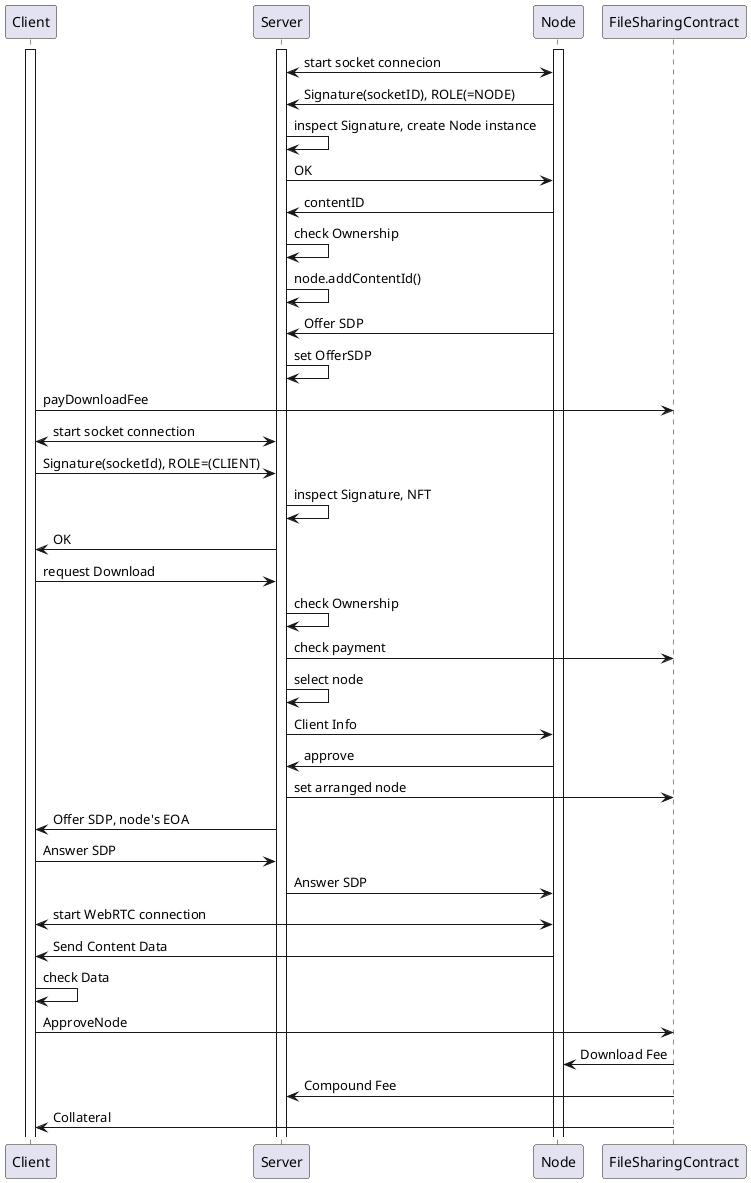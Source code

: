 @startuml P2PFileSharing_with_SmartContract

participant Client
participant Server
participant Node
participant FileSharingContract

activate Server
activate Client
activate Node
Node<->Server: start socket connecion
Node->Server: Signature(socketID), ROLE(=NODE)
Server->Server: inspect Signature, create Node instance
Server->Node: OK
Node->Server: contentID
Server->Server: check Ownership
Server->Server: node.addContentId()
Node->Server: Offer SDP
Server->Server: set OfferSDP
Client->FileSharingContract: payDownloadFee
Client<->Server: start socket connection
Client->Server: Signature(socketId), ROLE=(CLIENT)
Server->Server: inspect Signature, NFT
Server->Client: OK
Client->Server: request Download
Server->Server: check Ownership
Server->FileSharingContract: check payment
Server->Server: select node
Server->Node: Client Info
Node->Server: approve
Server->FileSharingContract: set arranged node
Server->Client: Offer SDP, node's EOA
Client->Server: Answer SDP
Server->Node: Answer SDP
Client<->Node: start WebRTC connection
Node->Client: Send Content Data
Client->Client: check Data
Client->FileSharingContract: ApproveNode
FileSharingContract->Node: Download Fee
FileSharingContract->Server: Compound Fee
FileSharingContract->Client: Collateral
@enduml